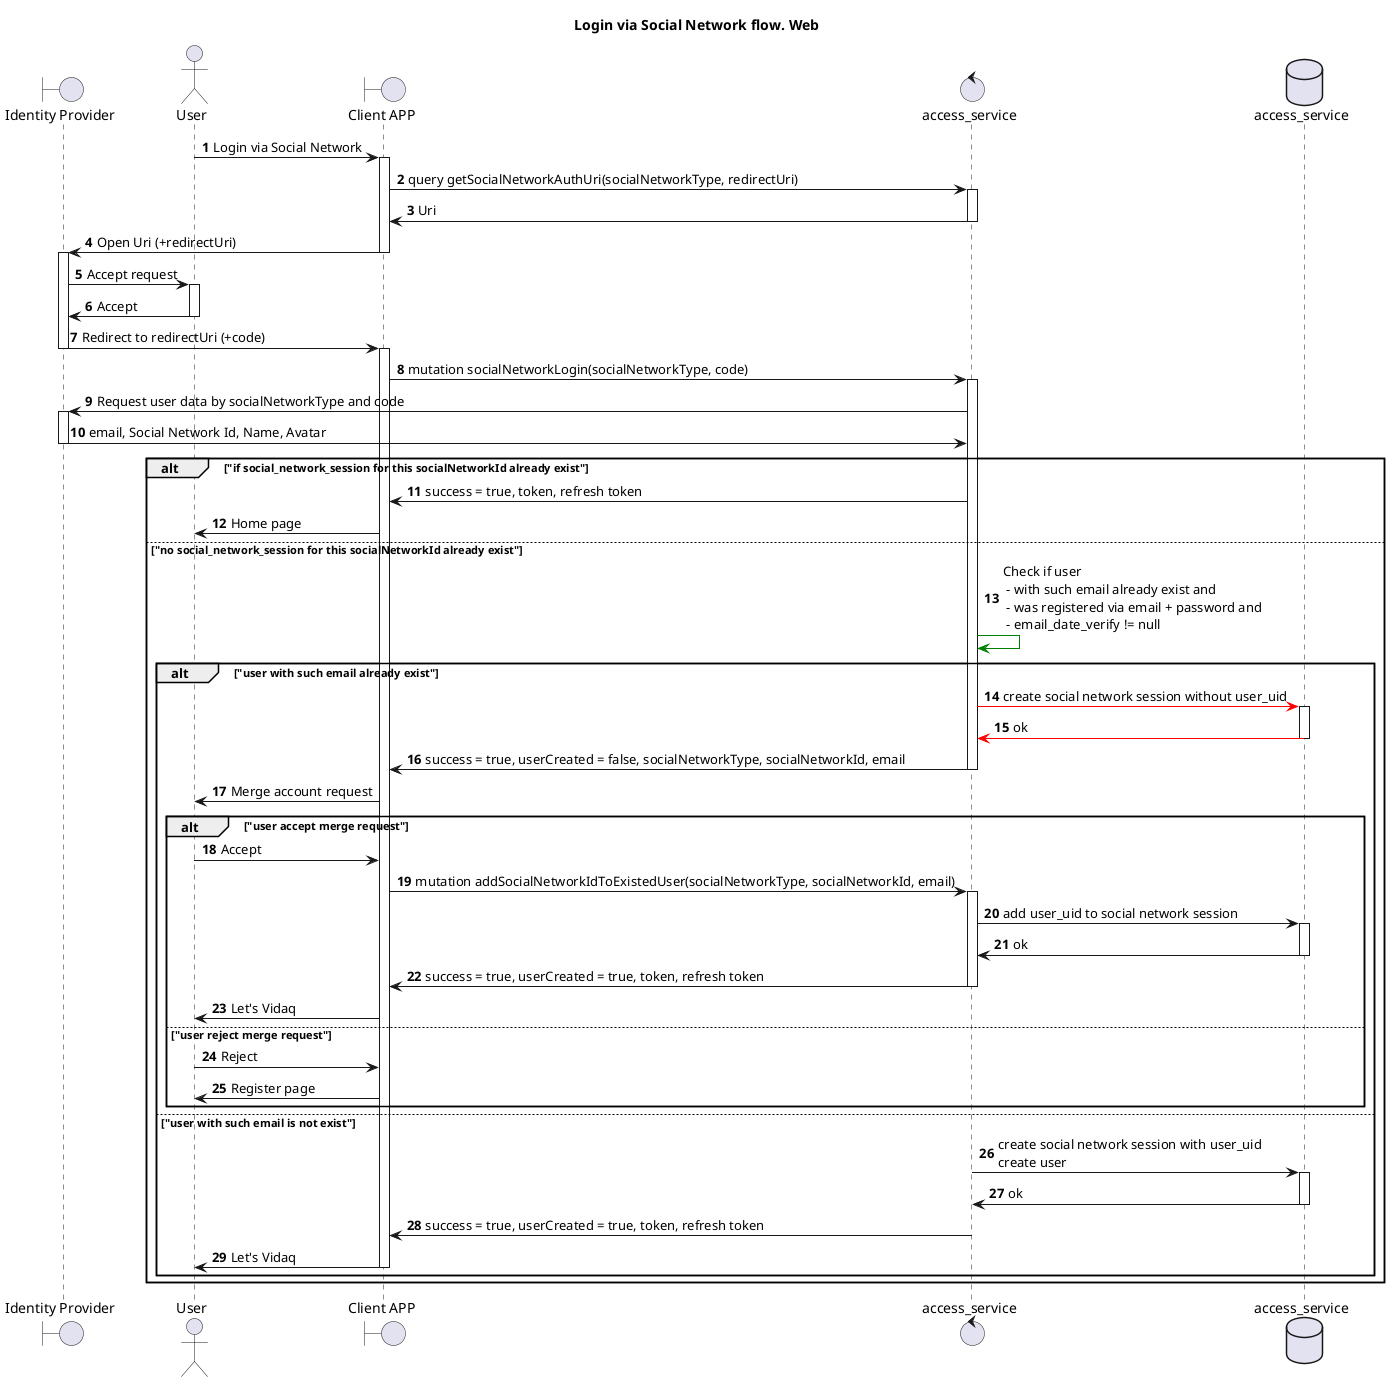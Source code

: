 @startuml

title "Login via Social Network flow. Web"
boundary "Identity Provider" as SN
actor User as U
boundary "Client APP" as GUI
control "access_service" as AC
database "access_service" as DB

autonumber

U-> GUI: Login via Social Network
activate GUI
GUI -> AC: query getSocialNetworkAuthUri(socialNetworkType, redirectUri)
activate AC
AC -> GUI: Uri
deactivate AC
GUI -> SN: Open Uri (+redirectUri)
deactivate GUI
activate SN
SN -> U: Accept request
activate U
U -> SN: Accept
deactivate U
SN -> GUI: Redirect to redirectUri (+code)
deactivate SN
activate GUI
GUI -> AC: mutation socialNetworkLogin(socialNetworkType, code)

activate AC
AC -> SN: Request user data by socialNetworkType and code
activate SN
SN -> AC: email, Social Network Id, Name, Avatar
deactivate SN
alt "if social_network_session for this socialNetworkId already exist"
AC -> GUI: success = true, token, refresh token
GUI -> U: Home page
else "no social_network_session for this socialNetworkId already exist"
AC -[#Green]> AC: Check if user\n - with such email already exist and\n - was registered via email + password and\n - email_date_verify != null
alt "user with such email already exist"
AC -[#Red]> DB: create social network session without user_uid
activate DB
DB -[#Red]> AC: ok
deactivate DB
AC -> GUI: success = true, userCreated = false, socialNetworkType, socialNetworkId, email
deactivate AC
GUI -> U: Merge account request
alt "user accept merge request"
U -> GUI: Accept
GUI -> AC: mutation addSocialNetworkIdToExistedUser(socialNetworkType, socialNetworkId, email)
activate AC
AC -> DB: add user_uid to social network session
activate DB
DB -> AC: ok
deactivate DB
AC -> GUI: success = true, userCreated = true, token, refresh token
deactivate AC
GUI -> U: Let's Vidaq
else "user reject merge request"
U -> GUI: Reject
GUI -> U: Register page
end
else  "user with such email is not exist"
AC -> DB: create social network session with user_uid \ncreate user
activate DB
DB -> AC: ok
deactivate DB
AC -> GUI: success = true, userCreated = true, token, refresh token
deactivate AC
GUI -> U: Let's Vidaq
deactivate GUI
end
end

@enduml